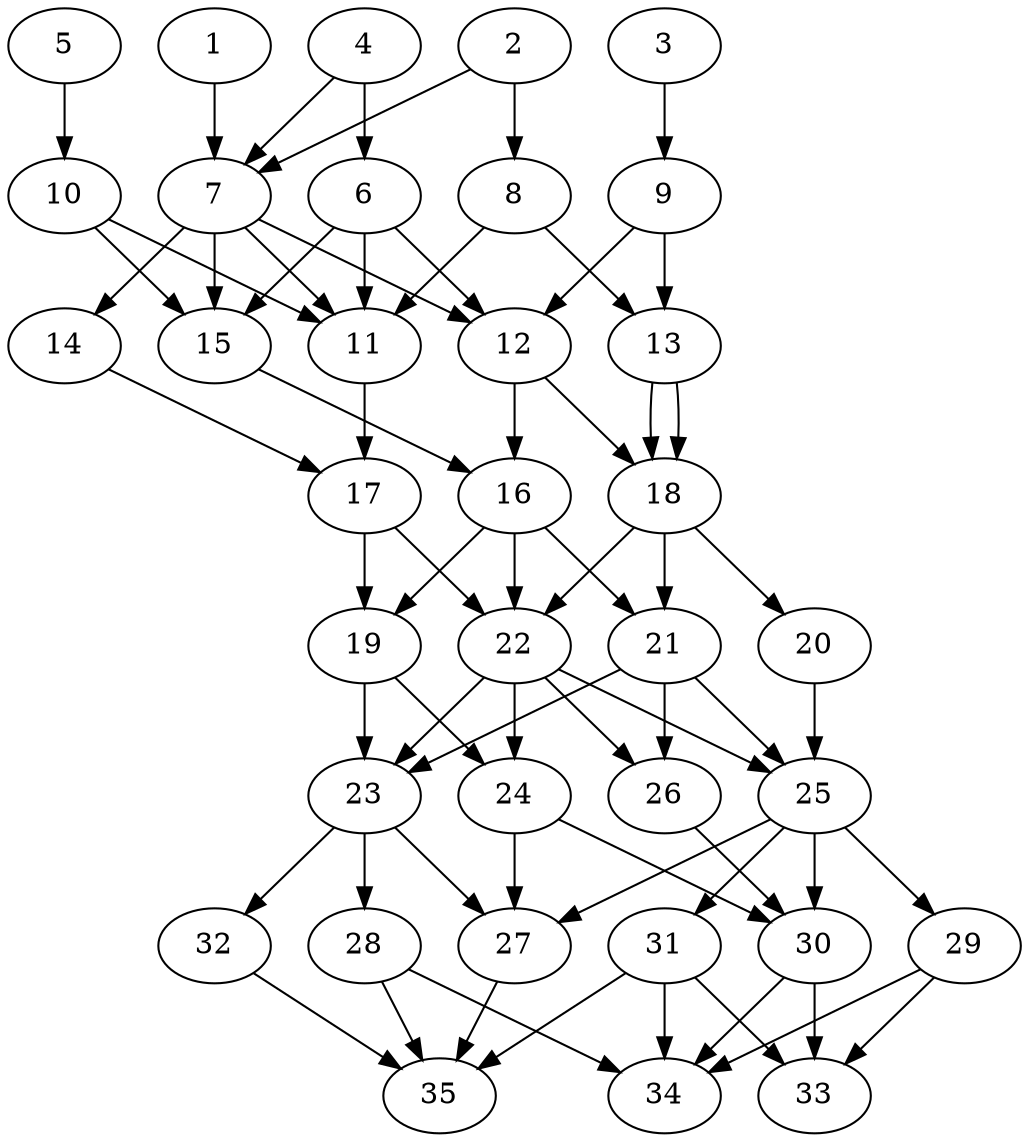 // DAG automatically generated by daggen at Thu Oct  3 14:05:37 2019
// ./daggen --dot -n 35 --ccr 0.4 --fat 0.5 --regular 0.7 --density 0.7 --mindata 5242880 --maxdata 52428800 
digraph G {
  1 [size="52354560", alpha="0.08", expect_size="20941824"] 
  1 -> 7 [size ="20941824"]
  2 [size="122997760", alpha="0.06", expect_size="49199104"] 
  2 -> 7 [size ="49199104"]
  2 -> 8 [size ="49199104"]
  3 [size="37936640", alpha="0.03", expect_size="15174656"] 
  3 -> 9 [size ="15174656"]
  4 [size="97295360", alpha="0.00", expect_size="38918144"] 
  4 -> 6 [size ="38918144"]
  4 -> 7 [size ="38918144"]
  5 [size="103777280", alpha="0.01", expect_size="41510912"] 
  5 -> 10 [size ="41510912"]
  6 [size="124380160", alpha="0.09", expect_size="49752064"] 
  6 -> 11 [size ="49752064"]
  6 -> 12 [size ="49752064"]
  6 -> 15 [size ="49752064"]
  7 [size="75281920", alpha="0.02", expect_size="30112768"] 
  7 -> 11 [size ="30112768"]
  7 -> 12 [size ="30112768"]
  7 -> 14 [size ="30112768"]
  7 -> 15 [size ="30112768"]
  8 [size="86883840", alpha="0.14", expect_size="34753536"] 
  8 -> 11 [size ="34753536"]
  8 -> 13 [size ="34753536"]
  9 [size="42255360", alpha="0.17", expect_size="16902144"] 
  9 -> 12 [size ="16902144"]
  9 -> 13 [size ="16902144"]
  10 [size="65308160", alpha="0.15", expect_size="26123264"] 
  10 -> 11 [size ="26123264"]
  10 -> 15 [size ="26123264"]
  11 [size="82452480", alpha="0.19", expect_size="32980992"] 
  11 -> 17 [size ="32980992"]
  12 [size="129221120", alpha="0.12", expect_size="51688448"] 
  12 -> 16 [size ="51688448"]
  12 -> 18 [size ="51688448"]
  13 [size="44216320", alpha="0.16", expect_size="17686528"] 
  13 -> 18 [size ="17686528"]
  13 -> 18 [size ="17686528"]
  14 [size="64632320", alpha="0.01", expect_size="25852928"] 
  14 -> 17 [size ="25852928"]
  15 [size="66183680", alpha="0.10", expect_size="26473472"] 
  15 -> 16 [size ="26473472"]
  16 [size="71889920", alpha="0.06", expect_size="28755968"] 
  16 -> 19 [size ="28755968"]
  16 -> 21 [size ="28755968"]
  16 -> 22 [size ="28755968"]
  17 [size="125616640", alpha="0.11", expect_size="50246656"] 
  17 -> 19 [size ="50246656"]
  17 -> 22 [size ="50246656"]
  18 [size="18575360", alpha="0.01", expect_size="7430144"] 
  18 -> 20 [size ="7430144"]
  18 -> 21 [size ="7430144"]
  18 -> 22 [size ="7430144"]
  19 [size="102983680", alpha="0.04", expect_size="41193472"] 
  19 -> 23 [size ="41193472"]
  19 -> 24 [size ="41193472"]
  20 [size="86963200", alpha="0.12", expect_size="34785280"] 
  20 -> 25 [size ="34785280"]
  21 [size="60198400", alpha="0.07", expect_size="24079360"] 
  21 -> 23 [size ="24079360"]
  21 -> 25 [size ="24079360"]
  21 -> 26 [size ="24079360"]
  22 [size="51594240", alpha="0.00", expect_size="20637696"] 
  22 -> 23 [size ="20637696"]
  22 -> 24 [size ="20637696"]
  22 -> 25 [size ="20637696"]
  22 -> 26 [size ="20637696"]
  23 [size="121743360", alpha="0.18", expect_size="48697344"] 
  23 -> 27 [size ="48697344"]
  23 -> 28 [size ="48697344"]
  23 -> 32 [size ="48697344"]
  24 [size="95242240", alpha="0.09", expect_size="38096896"] 
  24 -> 27 [size ="38096896"]
  24 -> 30 [size ="38096896"]
  25 [size="102722560", alpha="0.17", expect_size="41089024"] 
  25 -> 27 [size ="41089024"]
  25 -> 29 [size ="41089024"]
  25 -> 30 [size ="41089024"]
  25 -> 31 [size ="41089024"]
  26 [size="42106880", alpha="0.03", expect_size="16842752"] 
  26 -> 30 [size ="16842752"]
  27 [size="76334080", alpha="0.19", expect_size="30533632"] 
  27 -> 35 [size ="30533632"]
  28 [size="23505920", alpha="0.08", expect_size="9402368"] 
  28 -> 34 [size ="9402368"]
  28 -> 35 [size ="9402368"]
  29 [size="27983360", alpha="0.02", expect_size="11193344"] 
  29 -> 33 [size ="11193344"]
  29 -> 34 [size ="11193344"]
  30 [size="53488640", alpha="0.05", expect_size="21395456"] 
  30 -> 33 [size ="21395456"]
  30 -> 34 [size ="21395456"]
  31 [size="126120960", alpha="0.20", expect_size="50448384"] 
  31 -> 33 [size ="50448384"]
  31 -> 34 [size ="50448384"]
  31 -> 35 [size ="50448384"]
  32 [size="49200640", alpha="0.14", expect_size="19680256"] 
  32 -> 35 [size ="19680256"]
  33 [size="50585600", alpha="0.13", expect_size="20234240"] 
  34 [size="37140480", alpha="0.02", expect_size="14856192"] 
  35 [size="93053440", alpha="0.19", expect_size="37221376"] 
}

